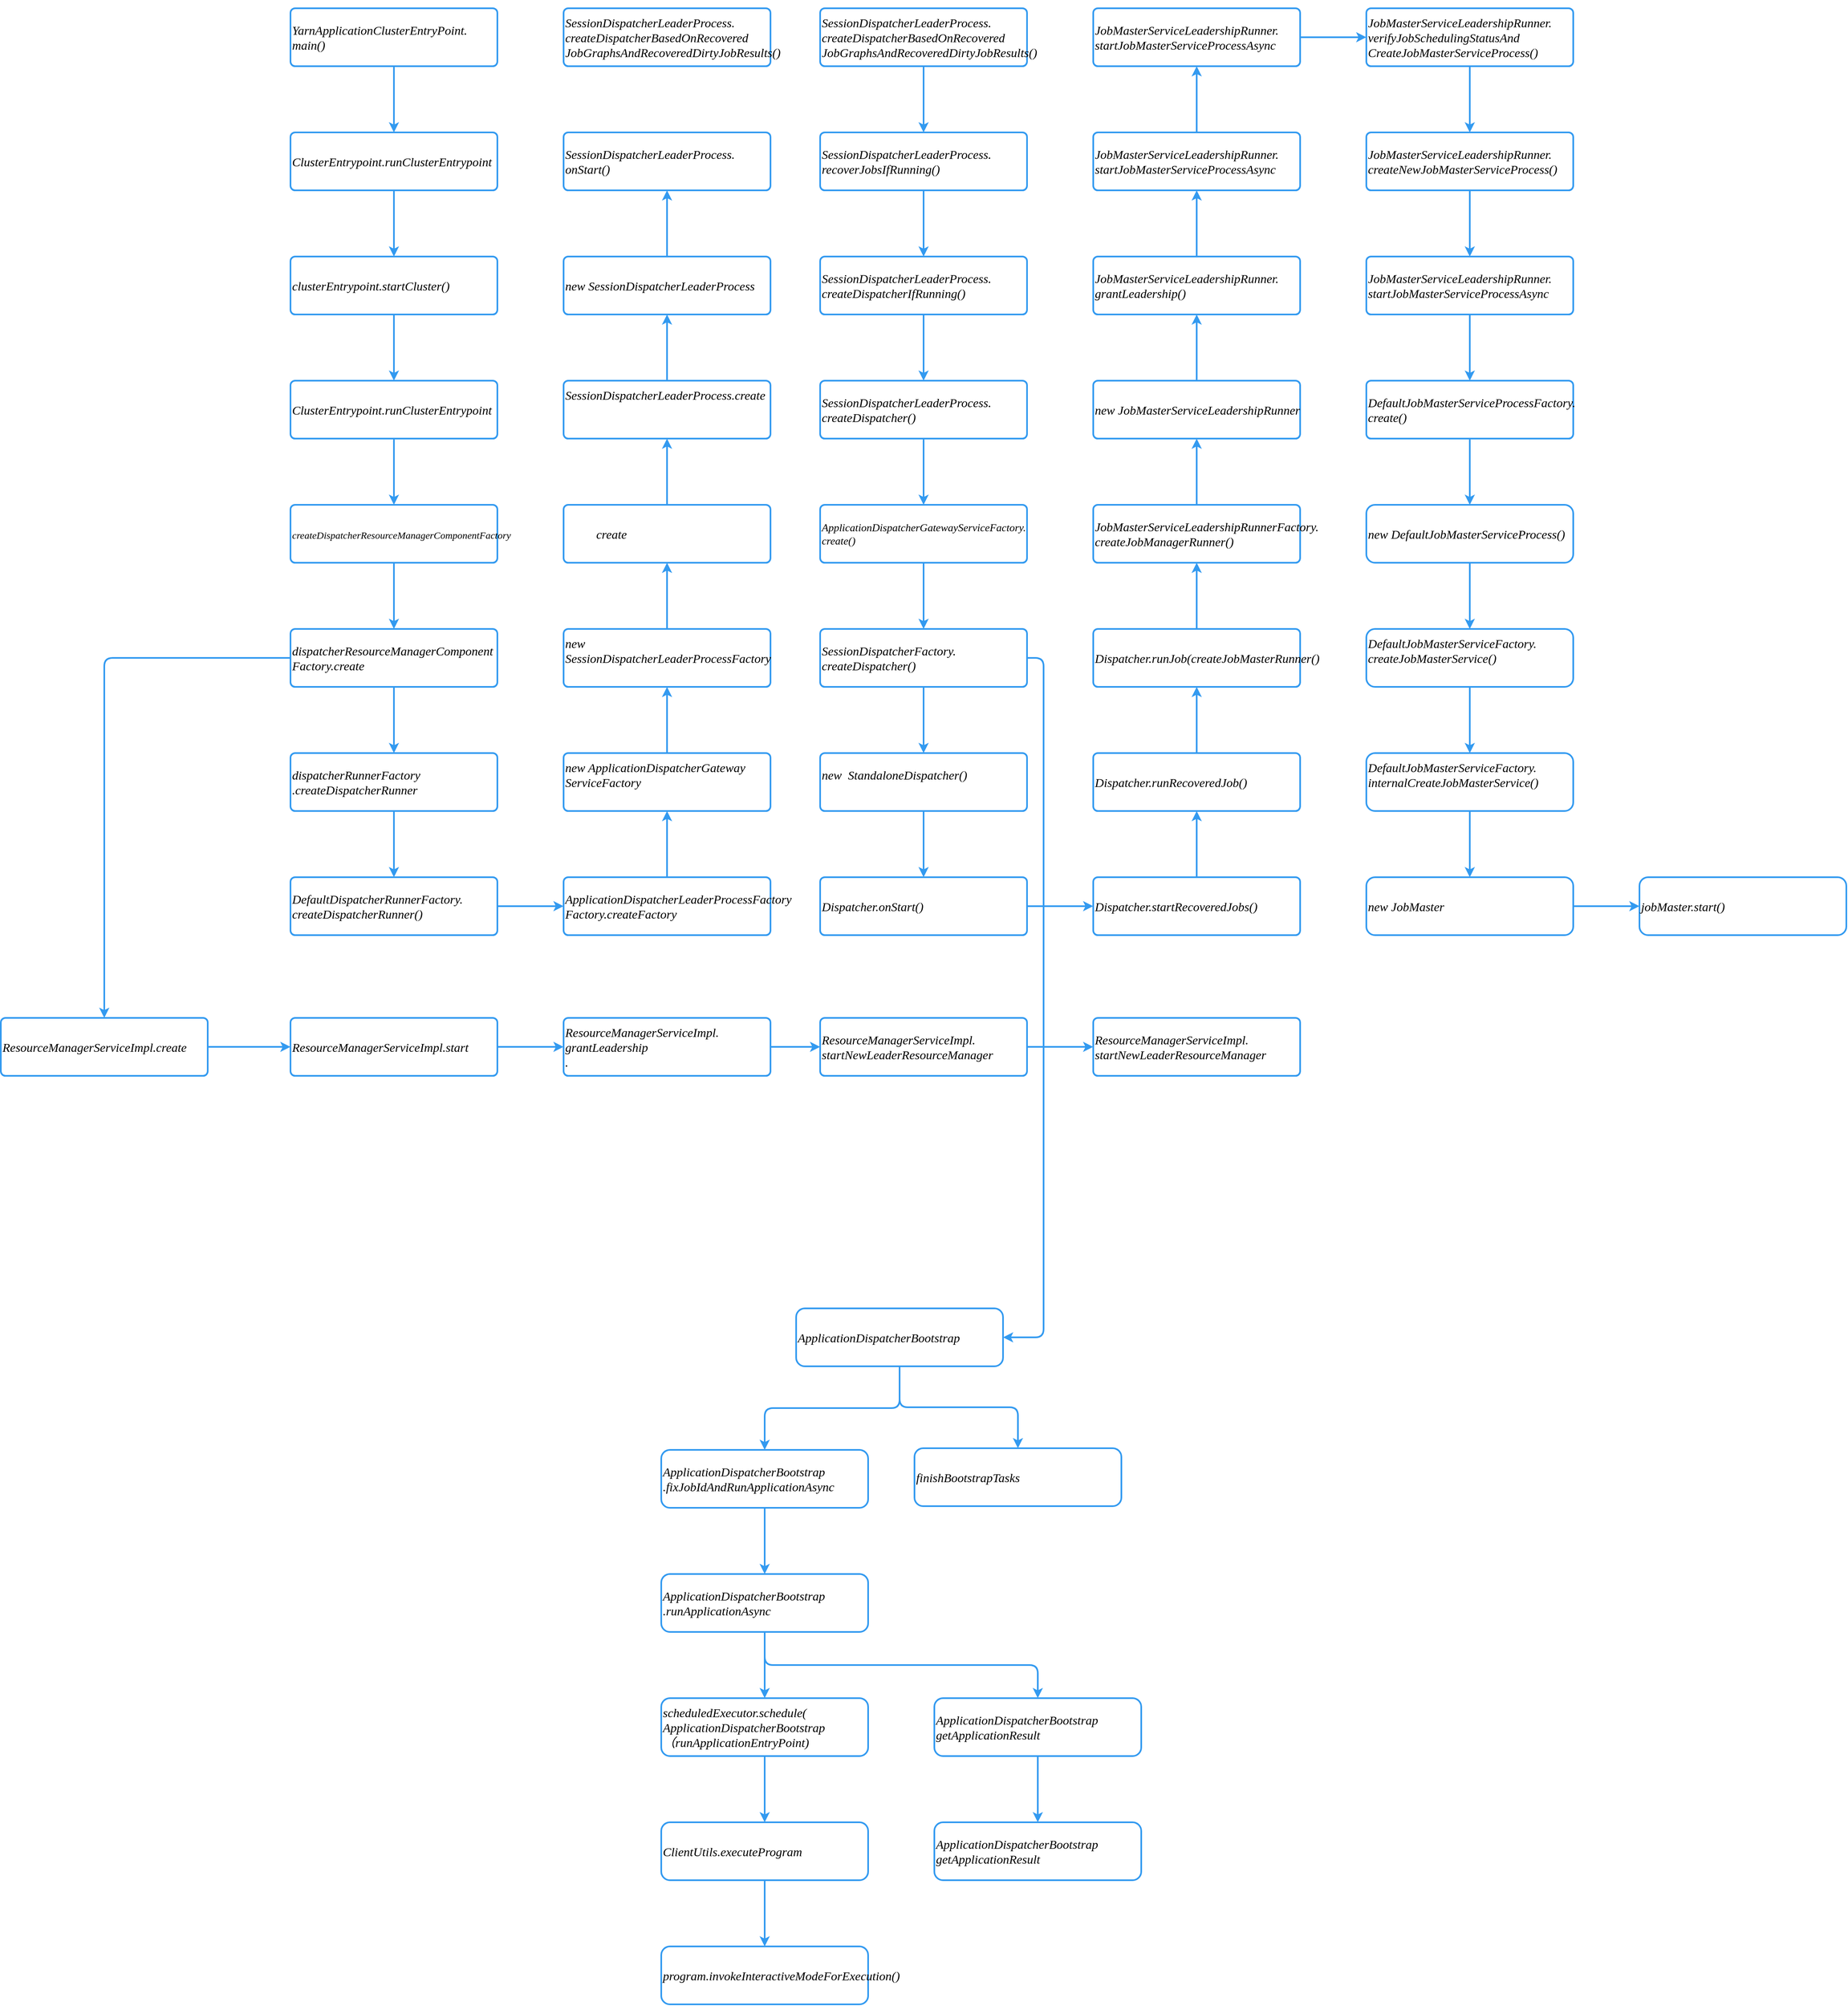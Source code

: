 <mxfile version="20.3.6" type="github">
  <diagram id="C5RBs43oDa-KdzZeNtuy" name="Page-1">
    <mxGraphModel dx="3076" dy="706" grid="0" gridSize="10" guides="1" tooltips="1" connect="1" arrows="1" fold="1" page="1" pageScale="1" pageWidth="827" pageHeight="1169" math="0" shadow="0">
      <root>
        <mxCell id="WIyWlLk6GJQsqaUBKTNV-0" />
        <mxCell id="WIyWlLk6GJQsqaUBKTNV-1" parent="WIyWlLk6GJQsqaUBKTNV-0" />
        <mxCell id="B7HNf2a2jgd1WP8cKd5H-3" value="" style="edgeStyle=orthogonalEdgeStyle;rounded=0;orthogonalLoop=1;jettySize=auto;html=1;fontColor=#000000;strokeColor=#339AF0;strokeWidth=2;fontFamily=Comic Sans MS;fontSize=15;fontStyle=2" parent="WIyWlLk6GJQsqaUBKTNV-1" source="B7HNf2a2jgd1WP8cKd5H-0" target="B7HNf2a2jgd1WP8cKd5H-2" edge="1">
          <mxGeometry relative="1" as="geometry" />
        </mxCell>
        <mxCell id="B7HNf2a2jgd1WP8cKd5H-0" value="&lt;font style=&quot;font-size: 15px;&quot;&gt;SessionDispatcherLeaderProcess.&lt;br style=&quot;font-size: 15px;&quot;&gt;createDispatcherBasedOnRecovered&lt;br style=&quot;font-size: 15px;&quot;&gt;JobGraphsAndRecoveredDirtyJobResults()&lt;/font&gt;" style="rounded=1;whiteSpace=wrap;html=1;align=left;fillColor=#FFFFFF;strokeColor=#339AF0;strokeWidth=2;fontFamily=Comic Sans MS;fontSize=15;fontColor=#000000;arcSize=8;fontStyle=2" parent="WIyWlLk6GJQsqaUBKTNV-1" vertex="1">
          <mxGeometry x="120" y="60" width="250" height="70" as="geometry" />
        </mxCell>
        <mxCell id="B7HNf2a2jgd1WP8cKd5H-6" value="" style="edgeStyle=orthogonalEdgeStyle;rounded=0;orthogonalLoop=1;jettySize=auto;html=1;fontColor=#000000;strokeColor=#339AF0;strokeWidth=2;fontFamily=Comic Sans MS;fontSize=15;fontStyle=2" parent="WIyWlLk6GJQsqaUBKTNV-1" source="B7HNf2a2jgd1WP8cKd5H-2" target="B7HNf2a2jgd1WP8cKd5H-5" edge="1">
          <mxGeometry relative="1" as="geometry" />
        </mxCell>
        <mxCell id="B7HNf2a2jgd1WP8cKd5H-2" value="&lt;font style=&quot;font-size: 15px;&quot;&gt;SessionDispatcherLeaderProcess.&lt;br style=&quot;font-size: 15px;&quot;&gt;recoverJobsIfRunning()&lt;br style=&quot;font-size: 15px;&quot;&gt;&lt;/font&gt;" style="rounded=1;whiteSpace=wrap;html=1;align=left;fillColor=#FFFFFF;strokeColor=#339AF0;strokeWidth=2;fontFamily=Comic Sans MS;fontSize=15;fontColor=#000000;arcSize=8;fontStyle=2" parent="WIyWlLk6GJQsqaUBKTNV-1" vertex="1">
          <mxGeometry x="120" y="210" width="250" height="70" as="geometry" />
        </mxCell>
        <mxCell id="B7HNf2a2jgd1WP8cKd5H-8" value="" style="edgeStyle=orthogonalEdgeStyle;rounded=0;orthogonalLoop=1;jettySize=auto;html=1;fontColor=#000000;strokeColor=#339AF0;strokeWidth=2;fontFamily=Comic Sans MS;fontSize=15;fontStyle=2" parent="WIyWlLk6GJQsqaUBKTNV-1" source="B7HNf2a2jgd1WP8cKd5H-5" target="B7HNf2a2jgd1WP8cKd5H-7" edge="1">
          <mxGeometry relative="1" as="geometry" />
        </mxCell>
        <mxCell id="B7HNf2a2jgd1WP8cKd5H-5" value="&lt;font style=&quot;font-size: 15px;&quot;&gt;SessionDispatcherLeaderProcess.&lt;br style=&quot;font-size: 15px;&quot;&gt;createDispatcherIfRunning()&lt;br style=&quot;font-size: 15px;&quot;&gt;&lt;/font&gt;" style="rounded=1;whiteSpace=wrap;html=1;align=left;fillColor=#FFFFFF;strokeColor=#339AF0;strokeWidth=2;fontFamily=Comic Sans MS;fontSize=15;fontColor=#000000;arcSize=8;fontStyle=2" parent="WIyWlLk6GJQsqaUBKTNV-1" vertex="1">
          <mxGeometry x="120" y="360" width="250" height="70" as="geometry" />
        </mxCell>
        <mxCell id="B7HNf2a2jgd1WP8cKd5H-10" value="" style="edgeStyle=orthogonalEdgeStyle;rounded=0;orthogonalLoop=1;jettySize=auto;html=1;fontColor=#000000;strokeColor=#339AF0;strokeWidth=2;fontFamily=Comic Sans MS;fontSize=15;fontStyle=2" parent="WIyWlLk6GJQsqaUBKTNV-1" source="B7HNf2a2jgd1WP8cKd5H-7" target="B7HNf2a2jgd1WP8cKd5H-9" edge="1">
          <mxGeometry relative="1" as="geometry" />
        </mxCell>
        <mxCell id="B7HNf2a2jgd1WP8cKd5H-7" value="&lt;font style=&quot;font-size: 15px;&quot;&gt;SessionDispatcherLeaderProcess.&lt;br style=&quot;font-size: 15px;&quot;&gt;createDispatcher()&lt;br style=&quot;font-size: 15px;&quot;&gt;&lt;/font&gt;" style="rounded=1;whiteSpace=wrap;html=1;align=left;fillColor=#FFFFFF;strokeColor=#339AF0;strokeWidth=2;fontFamily=Comic Sans MS;fontSize=15;fontColor=#000000;arcSize=8;fontStyle=2" parent="WIyWlLk6GJQsqaUBKTNV-1" vertex="1">
          <mxGeometry x="120" y="510" width="250" height="70" as="geometry" />
        </mxCell>
        <mxCell id="B7HNf2a2jgd1WP8cKd5H-12" value="" style="edgeStyle=orthogonalEdgeStyle;rounded=0;orthogonalLoop=1;jettySize=auto;html=1;fontColor=#000000;strokeColor=#339AF0;strokeWidth=2;fontFamily=Comic Sans MS;fontSize=15;fontStyle=2" parent="WIyWlLk6GJQsqaUBKTNV-1" source="B7HNf2a2jgd1WP8cKd5H-9" target="B7HNf2a2jgd1WP8cKd5H-11" edge="1">
          <mxGeometry relative="1" as="geometry" />
        </mxCell>
        <mxCell id="B7HNf2a2jgd1WP8cKd5H-9" value="&lt;font style=&quot;font-size: 13px;&quot;&gt;ApplicationDispatcherGatewayServiceFactory.&lt;br style=&quot;font-size: 13px;&quot;&gt;create()&lt;br style=&quot;font-size: 13px;&quot;&gt;&lt;/font&gt;" style="rounded=1;whiteSpace=wrap;html=1;align=left;fillColor=#FFFFFF;strokeColor=#339AF0;strokeWidth=2;fontFamily=Comic Sans MS;fontSize=13;fontColor=#000000;arcSize=8;fontStyle=2" parent="WIyWlLk6GJQsqaUBKTNV-1" vertex="1">
          <mxGeometry x="120" y="660" width="250" height="70" as="geometry" />
        </mxCell>
        <mxCell id="B7HNf2a2jgd1WP8cKd5H-14" value="" style="edgeStyle=orthogonalEdgeStyle;rounded=0;orthogonalLoop=1;jettySize=auto;html=1;fontColor=#000000;strokeColor=#339AF0;strokeWidth=2;fontFamily=Comic Sans MS;fontSize=15;fontStyle=2" parent="WIyWlLk6GJQsqaUBKTNV-1" source="B7HNf2a2jgd1WP8cKd5H-11" target="B7HNf2a2jgd1WP8cKd5H-13" edge="1">
          <mxGeometry relative="1" as="geometry" />
        </mxCell>
        <mxCell id="AwBQZsJ90LAnf3Yeg7cW-4" style="edgeStyle=orthogonalEdgeStyle;shape=connector;rounded=1;orthogonalLoop=1;jettySize=auto;html=1;exitX=1;exitY=0.5;exitDx=0;exitDy=0;entryX=1;entryY=0.5;entryDx=0;entryDy=0;labelBackgroundColor=default;strokeColor=#339AF0;strokeWidth=2;fontFamily=Comic Sans MS;fontSize=15;fontColor=#000000;endArrow=classic;fontStyle=2" parent="WIyWlLk6GJQsqaUBKTNV-1" source="B7HNf2a2jgd1WP8cKd5H-11" target="AwBQZsJ90LAnf3Yeg7cW-0" edge="1">
          <mxGeometry relative="1" as="geometry" />
        </mxCell>
        <mxCell id="B7HNf2a2jgd1WP8cKd5H-11" value="&lt;font style=&quot;font-size: 15px;&quot;&gt;SessionDispatcherFactory.&lt;br style=&quot;font-size: 15px;&quot;&gt;createDispatcher()&lt;br style=&quot;font-size: 15px;&quot;&gt;&lt;/font&gt;" style="rounded=1;whiteSpace=wrap;html=1;align=left;fillColor=#FFFFFF;strokeColor=#339AF0;strokeWidth=2;fontFamily=Comic Sans MS;fontSize=15;fontColor=#000000;arcSize=8;fontStyle=2" parent="WIyWlLk6GJQsqaUBKTNV-1" vertex="1">
          <mxGeometry x="120" y="810" width="250" height="70" as="geometry" />
        </mxCell>
        <mxCell id="B7HNf2a2jgd1WP8cKd5H-16" value="" style="edgeStyle=orthogonalEdgeStyle;rounded=0;orthogonalLoop=1;jettySize=auto;html=1;fontColor=#000000;strokeColor=#339AF0;strokeWidth=2;fontFamily=Comic Sans MS;fontSize=15;fontStyle=2" parent="WIyWlLk6GJQsqaUBKTNV-1" source="B7HNf2a2jgd1WP8cKd5H-13" target="B7HNf2a2jgd1WP8cKd5H-15" edge="1">
          <mxGeometry relative="1" as="geometry" />
        </mxCell>
        <mxCell id="B7HNf2a2jgd1WP8cKd5H-13" value="&lt;font style=&quot;font-size: 15px;&quot;&gt;new&amp;nbsp; StandaloneDispatcher()&lt;br style=&quot;font-size: 15px;&quot;&gt;&amp;nbsp;&lt;br style=&quot;font-size: 15px;&quot;&gt;&lt;/font&gt;" style="rounded=1;whiteSpace=wrap;html=1;align=left;fillColor=#FFFFFF;strokeColor=#339AF0;strokeWidth=2;fontFamily=Comic Sans MS;fontSize=15;fontColor=#000000;arcSize=8;fontStyle=2" parent="WIyWlLk6GJQsqaUBKTNV-1" vertex="1">
          <mxGeometry x="120" y="960" width="250" height="70" as="geometry" />
        </mxCell>
        <mxCell id="B7HNf2a2jgd1WP8cKd5H-18" value="" style="edgeStyle=orthogonalEdgeStyle;rounded=0;orthogonalLoop=1;jettySize=auto;html=1;fontColor=#000000;strokeColor=#339AF0;strokeWidth=2;fontFamily=Comic Sans MS;fontSize=15;fontStyle=2" parent="WIyWlLk6GJQsqaUBKTNV-1" source="B7HNf2a2jgd1WP8cKd5H-15" target="B7HNf2a2jgd1WP8cKd5H-17" edge="1">
          <mxGeometry relative="1" as="geometry" />
        </mxCell>
        <mxCell id="B7HNf2a2jgd1WP8cKd5H-15" value="&lt;font style=&quot;font-size: 15px;&quot;&gt;Dispatcher.onStart()&lt;br style=&quot;font-size: 15px;&quot;&gt;&lt;/font&gt;" style="rounded=1;whiteSpace=wrap;html=1;align=left;fillColor=#FFFFFF;strokeColor=#339AF0;strokeWidth=2;fontFamily=Comic Sans MS;fontSize=15;fontColor=#000000;arcSize=8;fontStyle=2" parent="WIyWlLk6GJQsqaUBKTNV-1" vertex="1">
          <mxGeometry x="120" y="1110" width="250" height="70" as="geometry" />
        </mxCell>
        <mxCell id="B7HNf2a2jgd1WP8cKd5H-20" value="" style="edgeStyle=orthogonalEdgeStyle;rounded=0;orthogonalLoop=1;jettySize=auto;html=1;fontColor=#000000;strokeColor=#339AF0;strokeWidth=2;fontFamily=Comic Sans MS;fontSize=15;fontStyle=2" parent="WIyWlLk6GJQsqaUBKTNV-1" source="B7HNf2a2jgd1WP8cKd5H-17" target="B7HNf2a2jgd1WP8cKd5H-19" edge="1">
          <mxGeometry relative="1" as="geometry" />
        </mxCell>
        <mxCell id="B7HNf2a2jgd1WP8cKd5H-17" value="&lt;font style=&quot;font-size: 15px;&quot;&gt;Dispatcher.startRecoveredJobs()&lt;br style=&quot;font-size: 15px;&quot;&gt;&lt;/font&gt;" style="rounded=1;whiteSpace=wrap;html=1;align=left;fillColor=#FFFFFF;strokeColor=#339AF0;strokeWidth=2;fontFamily=Comic Sans MS;fontSize=15;fontColor=#000000;arcSize=8;fontStyle=2" parent="WIyWlLk6GJQsqaUBKTNV-1" vertex="1">
          <mxGeometry x="450" y="1110" width="250" height="70" as="geometry" />
        </mxCell>
        <mxCell id="B7HNf2a2jgd1WP8cKd5H-22" value="" style="edgeStyle=orthogonalEdgeStyle;rounded=0;orthogonalLoop=1;jettySize=auto;html=1;fontColor=#000000;strokeColor=#339AF0;strokeWidth=2;fontFamily=Comic Sans MS;fontSize=15;fontStyle=2" parent="WIyWlLk6GJQsqaUBKTNV-1" source="B7HNf2a2jgd1WP8cKd5H-19" target="B7HNf2a2jgd1WP8cKd5H-21" edge="1">
          <mxGeometry relative="1" as="geometry" />
        </mxCell>
        <mxCell id="B7HNf2a2jgd1WP8cKd5H-19" value="&lt;font style=&quot;font-size: 15px;&quot;&gt;Dispatcher.runRecoveredJob()&lt;br style=&quot;font-size: 15px;&quot;&gt;&lt;/font&gt;" style="rounded=1;whiteSpace=wrap;html=1;align=left;fillColor=#FFFFFF;strokeColor=#339AF0;strokeWidth=2;fontFamily=Comic Sans MS;fontSize=15;fontColor=#000000;arcSize=8;fontStyle=2" parent="WIyWlLk6GJQsqaUBKTNV-1" vertex="1">
          <mxGeometry x="450" y="960" width="250" height="70" as="geometry" />
        </mxCell>
        <mxCell id="B7HNf2a2jgd1WP8cKd5H-24" value="" style="edgeStyle=orthogonalEdgeStyle;rounded=0;orthogonalLoop=1;jettySize=auto;html=1;fontColor=#000000;strokeColor=#339AF0;strokeWidth=2;fontFamily=Comic Sans MS;fontSize=15;fontStyle=2" parent="WIyWlLk6GJQsqaUBKTNV-1" source="B7HNf2a2jgd1WP8cKd5H-21" target="B7HNf2a2jgd1WP8cKd5H-23" edge="1">
          <mxGeometry relative="1" as="geometry" />
        </mxCell>
        <mxCell id="B7HNf2a2jgd1WP8cKd5H-21" value="&lt;font style=&quot;font-size: 15px;&quot;&gt;Dispatcher.runJob(createJobMasterRunner()&lt;br style=&quot;font-size: 15px;&quot;&gt;&lt;/font&gt;" style="rounded=1;whiteSpace=wrap;html=1;align=left;fillColor=#FFFFFF;strokeColor=#339AF0;strokeWidth=2;fontFamily=Comic Sans MS;fontSize=15;fontColor=#000000;arcSize=8;fontStyle=2" parent="WIyWlLk6GJQsqaUBKTNV-1" vertex="1">
          <mxGeometry x="450" y="810" width="250" height="70" as="geometry" />
        </mxCell>
        <mxCell id="B7HNf2a2jgd1WP8cKd5H-26" value="" style="edgeStyle=orthogonalEdgeStyle;rounded=0;orthogonalLoop=1;jettySize=auto;html=1;fontColor=#000000;strokeColor=#339AF0;strokeWidth=2;fontFamily=Comic Sans MS;fontSize=15;fontStyle=2" parent="WIyWlLk6GJQsqaUBKTNV-1" source="B7HNf2a2jgd1WP8cKd5H-23" target="B7HNf2a2jgd1WP8cKd5H-25" edge="1">
          <mxGeometry relative="1" as="geometry" />
        </mxCell>
        <mxCell id="B7HNf2a2jgd1WP8cKd5H-23" value="&lt;font style=&quot;font-size: 15px;&quot;&gt;JobMasterServiceLeadershipRunnerFactory.&lt;br style=&quot;font-size: 15px;&quot;&gt;createJobManagerRunner()&lt;br style=&quot;font-size: 15px;&quot;&gt;&lt;/font&gt;" style="rounded=1;whiteSpace=wrap;html=1;align=left;fillColor=#FFFFFF;strokeColor=#339AF0;strokeWidth=2;fontFamily=Comic Sans MS;fontSize=15;fontColor=#000000;arcSize=8;fontStyle=2" parent="WIyWlLk6GJQsqaUBKTNV-1" vertex="1">
          <mxGeometry x="450" y="660" width="250" height="70" as="geometry" />
        </mxCell>
        <mxCell id="B7HNf2a2jgd1WP8cKd5H-28" value="" style="edgeStyle=orthogonalEdgeStyle;rounded=0;orthogonalLoop=1;jettySize=auto;html=1;fontColor=#000000;strokeColor=#339AF0;strokeWidth=2;fontFamily=Comic Sans MS;fontSize=15;fontStyle=2" parent="WIyWlLk6GJQsqaUBKTNV-1" source="B7HNf2a2jgd1WP8cKd5H-25" target="B7HNf2a2jgd1WP8cKd5H-27" edge="1">
          <mxGeometry relative="1" as="geometry" />
        </mxCell>
        <mxCell id="B7HNf2a2jgd1WP8cKd5H-25" value="&lt;font style=&quot;font-size: 15px;&quot;&gt;new JobMasterServiceLeadershipRunner&lt;br style=&quot;font-size: 15px;&quot;&gt;&lt;/font&gt;" style="rounded=1;whiteSpace=wrap;html=1;align=left;fillColor=#FFFFFF;strokeColor=#339AF0;strokeWidth=2;fontFamily=Comic Sans MS;fontSize=15;fontColor=#000000;arcSize=8;fontStyle=2" parent="WIyWlLk6GJQsqaUBKTNV-1" vertex="1">
          <mxGeometry x="450" y="510" width="250" height="70" as="geometry" />
        </mxCell>
        <mxCell id="B7HNf2a2jgd1WP8cKd5H-30" value="" style="edgeStyle=orthogonalEdgeStyle;rounded=0;orthogonalLoop=1;jettySize=auto;html=1;fontColor=#000000;strokeColor=#339AF0;strokeWidth=2;fontFamily=Comic Sans MS;fontSize=15;fontStyle=2" parent="WIyWlLk6GJQsqaUBKTNV-1" source="B7HNf2a2jgd1WP8cKd5H-27" target="B7HNf2a2jgd1WP8cKd5H-29" edge="1">
          <mxGeometry relative="1" as="geometry" />
        </mxCell>
        <mxCell id="B7HNf2a2jgd1WP8cKd5H-27" value="&lt;font style=&quot;font-size: 15px;&quot;&gt;JobMasterServiceLeadershipRunner.&lt;br style=&quot;font-size: 15px;&quot;&gt;grantLeadership()&lt;br style=&quot;font-size: 15px;&quot;&gt;&lt;/font&gt;" style="rounded=1;whiteSpace=wrap;html=1;align=left;fillColor=#FFFFFF;strokeColor=#339AF0;strokeWidth=2;fontFamily=Comic Sans MS;fontSize=15;fontColor=#000000;arcSize=8;fontStyle=2" parent="WIyWlLk6GJQsqaUBKTNV-1" vertex="1">
          <mxGeometry x="450" y="360" width="250" height="70" as="geometry" />
        </mxCell>
        <mxCell id="B7HNf2a2jgd1WP8cKd5H-32" value="" style="edgeStyle=orthogonalEdgeStyle;rounded=0;orthogonalLoop=1;jettySize=auto;html=1;fontColor=#000000;strokeColor=#339AF0;strokeWidth=2;fontFamily=Comic Sans MS;fontSize=15;fontStyle=2" parent="WIyWlLk6GJQsqaUBKTNV-1" source="B7HNf2a2jgd1WP8cKd5H-29" target="B7HNf2a2jgd1WP8cKd5H-31" edge="1">
          <mxGeometry relative="1" as="geometry" />
        </mxCell>
        <mxCell id="B7HNf2a2jgd1WP8cKd5H-29" value="&lt;font style=&quot;font-size: 15px;&quot;&gt;&lt;br style=&quot;font-size: 15px;&quot;&gt;JobMasterServiceLeadershipRunner.&lt;br style=&quot;font-size: 15px;&quot;&gt;startJobMasterServiceProcessAsync&lt;br style=&quot;font-size: 15px;&quot;&gt;&lt;br style=&quot;font-size: 15px;&quot;&gt;&lt;/font&gt;" style="rounded=1;whiteSpace=wrap;html=1;align=left;fillColor=#FFFFFF;strokeColor=#339AF0;strokeWidth=2;fontFamily=Comic Sans MS;fontSize=15;fontColor=#000000;arcSize=8;fontStyle=2" parent="WIyWlLk6GJQsqaUBKTNV-1" vertex="1">
          <mxGeometry x="450" y="210" width="250" height="70" as="geometry" />
        </mxCell>
        <mxCell id="B7HNf2a2jgd1WP8cKd5H-34" value="" style="edgeStyle=orthogonalEdgeStyle;rounded=0;orthogonalLoop=1;jettySize=auto;html=1;fontColor=#000000;strokeColor=#339AF0;strokeWidth=2;fontFamily=Comic Sans MS;fontSize=15;fontStyle=2" parent="WIyWlLk6GJQsqaUBKTNV-1" source="B7HNf2a2jgd1WP8cKd5H-31" target="B7HNf2a2jgd1WP8cKd5H-33" edge="1">
          <mxGeometry relative="1" as="geometry" />
        </mxCell>
        <mxCell id="B7HNf2a2jgd1WP8cKd5H-31" value="&lt;font style=&quot;font-size: 15px;&quot;&gt;&lt;br style=&quot;font-size: 15px;&quot;&gt;JobMasterServiceLeadershipRunner.&lt;br style=&quot;font-size: 15px;&quot;&gt;startJobMasterServiceProcessAsync&lt;br style=&quot;font-size: 15px;&quot;&gt;&lt;br style=&quot;font-size: 15px;&quot;&gt;&lt;/font&gt;" style="rounded=1;whiteSpace=wrap;html=1;align=left;fillColor=#FFFFFF;strokeColor=#339AF0;strokeWidth=2;fontFamily=Comic Sans MS;fontSize=15;fontColor=#000000;arcSize=8;fontStyle=2" parent="WIyWlLk6GJQsqaUBKTNV-1" vertex="1">
          <mxGeometry x="450" y="60" width="250" height="70" as="geometry" />
        </mxCell>
        <mxCell id="B7HNf2a2jgd1WP8cKd5H-36" value="" style="edgeStyle=orthogonalEdgeStyle;rounded=0;orthogonalLoop=1;jettySize=auto;html=1;fontColor=#000000;strokeColor=#339AF0;strokeWidth=2;fontFamily=Comic Sans MS;fontSize=15;fontStyle=2" parent="WIyWlLk6GJQsqaUBKTNV-1" source="B7HNf2a2jgd1WP8cKd5H-33" target="B7HNf2a2jgd1WP8cKd5H-35" edge="1">
          <mxGeometry relative="1" as="geometry" />
        </mxCell>
        <mxCell id="B7HNf2a2jgd1WP8cKd5H-33" value="&lt;font style=&quot;font-size: 15px;&quot;&gt;&lt;br style=&quot;font-size: 15px;&quot;&gt;JobMasterServiceLeadershipRunner.&lt;br style=&quot;font-size: 15px;&quot;&gt;verifyJobSchedulingStatusAnd&lt;br style=&quot;font-size: 15px;&quot;&gt;CreateJobMasterServiceProcess()&lt;br style=&quot;font-size: 15px;&quot;&gt;&lt;br style=&quot;font-size: 15px;&quot;&gt;&lt;/font&gt;" style="rounded=1;whiteSpace=wrap;html=1;align=left;fillColor=#FFFFFF;strokeColor=#339AF0;strokeWidth=2;fontFamily=Comic Sans MS;fontSize=15;fontColor=#000000;arcSize=8;fontStyle=2" parent="WIyWlLk6GJQsqaUBKTNV-1" vertex="1">
          <mxGeometry x="780" y="60" width="250" height="70" as="geometry" />
        </mxCell>
        <mxCell id="B7HNf2a2jgd1WP8cKd5H-38" value="" style="edgeStyle=orthogonalEdgeStyle;rounded=0;orthogonalLoop=1;jettySize=auto;html=1;fontColor=#000000;strokeColor=#339AF0;strokeWidth=2;fontFamily=Comic Sans MS;fontSize=15;fontStyle=2" parent="WIyWlLk6GJQsqaUBKTNV-1" source="B7HNf2a2jgd1WP8cKd5H-35" target="B7HNf2a2jgd1WP8cKd5H-37" edge="1">
          <mxGeometry relative="1" as="geometry" />
        </mxCell>
        <mxCell id="B7HNf2a2jgd1WP8cKd5H-35" value="&lt;font style=&quot;font-size: 15px;&quot;&gt;JobMasterServiceLeadershipRunner.&lt;br style=&quot;font-size: 15px;&quot;&gt;createNewJobMasterServiceProcess()&lt;br style=&quot;font-size: 15px;&quot;&gt;&lt;/font&gt;" style="rounded=1;whiteSpace=wrap;html=1;align=left;fillColor=#FFFFFF;strokeColor=#339AF0;strokeWidth=2;fontFamily=Comic Sans MS;fontSize=15;fontColor=#000000;arcSize=8;fontStyle=2" parent="WIyWlLk6GJQsqaUBKTNV-1" vertex="1">
          <mxGeometry x="780" y="210" width="250" height="70" as="geometry" />
        </mxCell>
        <mxCell id="B7HNf2a2jgd1WP8cKd5H-40" value="" style="edgeStyle=orthogonalEdgeStyle;rounded=0;orthogonalLoop=1;jettySize=auto;html=1;fontColor=#000000;strokeColor=#339AF0;strokeWidth=2;fontFamily=Comic Sans MS;fontSize=15;fontStyle=2" parent="WIyWlLk6GJQsqaUBKTNV-1" source="B7HNf2a2jgd1WP8cKd5H-37" target="B7HNf2a2jgd1WP8cKd5H-39" edge="1">
          <mxGeometry relative="1" as="geometry" />
        </mxCell>
        <mxCell id="B7HNf2a2jgd1WP8cKd5H-37" value="&lt;font style=&quot;font-size: 15px;&quot;&gt;&lt;br style=&quot;font-size: 15px;&quot;&gt;JobMasterServiceLeadershipRunner.&lt;br style=&quot;font-size: 15px;&quot;&gt;startJobMasterServiceProcessAsync&lt;br style=&quot;font-size: 15px;&quot;&gt;&lt;br style=&quot;font-size: 15px;&quot;&gt;&lt;/font&gt;" style="rounded=1;whiteSpace=wrap;html=1;align=left;fillColor=#FFFFFF;strokeColor=#339AF0;strokeWidth=2;fontFamily=Comic Sans MS;fontSize=15;fontColor=#000000;arcSize=8;fontStyle=2" parent="WIyWlLk6GJQsqaUBKTNV-1" vertex="1">
          <mxGeometry x="780" y="360" width="250" height="70" as="geometry" />
        </mxCell>
        <mxCell id="B7HNf2a2jgd1WP8cKd5H-42" value="" style="edgeStyle=orthogonalEdgeStyle;rounded=0;orthogonalLoop=1;jettySize=auto;html=1;fontColor=#000000;strokeColor=#339AF0;strokeWidth=2;fontFamily=Comic Sans MS;fontSize=15;fontStyle=2" parent="WIyWlLk6GJQsqaUBKTNV-1" source="B7HNf2a2jgd1WP8cKd5H-39" target="B7HNf2a2jgd1WP8cKd5H-41" edge="1">
          <mxGeometry relative="1" as="geometry" />
        </mxCell>
        <mxCell id="B7HNf2a2jgd1WP8cKd5H-39" value="&lt;font style=&quot;font-size: 15px;&quot;&gt;&lt;br style=&quot;font-size: 15px;&quot;&gt;DefaultJobMasterServiceProcessFactory.&lt;br style=&quot;font-size: 15px;&quot;&gt;create()&lt;br style=&quot;font-size: 15px;&quot;&gt;&lt;br style=&quot;font-size: 15px;&quot;&gt;&lt;/font&gt;" style="rounded=1;whiteSpace=wrap;html=1;align=left;fillColor=#FFFFFF;strokeColor=#339AF0;strokeWidth=2;fontFamily=Comic Sans MS;fontSize=15;fontColor=#000000;arcSize=8;fontStyle=2" parent="WIyWlLk6GJQsqaUBKTNV-1" vertex="1">
          <mxGeometry x="780" y="510" width="250" height="70" as="geometry" />
        </mxCell>
        <mxCell id="B7HNf2a2jgd1WP8cKd5H-44" value="" style="edgeStyle=orthogonalEdgeStyle;rounded=0;orthogonalLoop=1;jettySize=auto;html=1;fontColor=#000000;strokeColor=#339AF0;strokeWidth=2;fontFamily=Comic Sans MS;fontSize=15;fontStyle=2" parent="WIyWlLk6GJQsqaUBKTNV-1" source="B7HNf2a2jgd1WP8cKd5H-41" target="B7HNf2a2jgd1WP8cKd5H-43" edge="1">
          <mxGeometry relative="1" as="geometry" />
        </mxCell>
        <mxCell id="B7HNf2a2jgd1WP8cKd5H-41" value="&lt;font style=&quot;font-size: 15px;&quot;&gt;new DefaultJobMasterServiceProcess()&lt;br style=&quot;font-size: 15px;&quot;&gt;&lt;/font&gt;" style="rounded=1;whiteSpace=wrap;html=1;align=left;fillColor=#FFFFFF;strokeColor=#339AF0;strokeWidth=2;fontColor=#000000;fontFamily=Comic Sans MS;fontSize=15;fontStyle=2" parent="WIyWlLk6GJQsqaUBKTNV-1" vertex="1">
          <mxGeometry x="780" y="660" width="250" height="70" as="geometry" />
        </mxCell>
        <mxCell id="B7HNf2a2jgd1WP8cKd5H-46" value="" style="edgeStyle=orthogonalEdgeStyle;rounded=0;orthogonalLoop=1;jettySize=auto;html=1;fontColor=#000000;strokeColor=#339AF0;strokeWidth=2;fontFamily=Comic Sans MS;fontSize=15;fontStyle=2" parent="WIyWlLk6GJQsqaUBKTNV-1" source="B7HNf2a2jgd1WP8cKd5H-43" target="B7HNf2a2jgd1WP8cKd5H-45" edge="1">
          <mxGeometry relative="1" as="geometry" />
        </mxCell>
        <mxCell id="B7HNf2a2jgd1WP8cKd5H-43" value="&lt;font style=&quot;font-size: 15px;&quot;&gt;DefaultJobMasterServiceFactory.&lt;br style=&quot;font-size: 15px;&quot;&gt;createJobMasterService()&lt;br style=&quot;font-size: 15px;&quot;&gt;&lt;br style=&quot;font-size: 15px;&quot;&gt;&lt;/font&gt;" style="rounded=1;whiteSpace=wrap;html=1;align=left;fillColor=#FFFFFF;strokeColor=#339AF0;strokeWidth=2;fontColor=#000000;fontFamily=Comic Sans MS;fontSize=15;fontStyle=2" parent="WIyWlLk6GJQsqaUBKTNV-1" vertex="1">
          <mxGeometry x="780" y="810" width="250" height="70" as="geometry" />
        </mxCell>
        <mxCell id="B7HNf2a2jgd1WP8cKd5H-48" value="" style="edgeStyle=orthogonalEdgeStyle;rounded=0;orthogonalLoop=1;jettySize=auto;html=1;fontColor=#000000;strokeColor=#339AF0;strokeWidth=2;fontFamily=Comic Sans MS;fontSize=15;fontStyle=2" parent="WIyWlLk6GJQsqaUBKTNV-1" source="B7HNf2a2jgd1WP8cKd5H-45" target="B7HNf2a2jgd1WP8cKd5H-47" edge="1">
          <mxGeometry relative="1" as="geometry" />
        </mxCell>
        <mxCell id="B7HNf2a2jgd1WP8cKd5H-45" value="&lt;font style=&quot;font-size: 15px;&quot;&gt;DefaultJobMasterServiceFactory.&lt;br style=&quot;font-size: 15px;&quot;&gt;internalCreateJobMasterService()&lt;br style=&quot;font-size: 15px;&quot;&gt;&lt;br style=&quot;font-size: 15px;&quot;&gt;&lt;/font&gt;" style="rounded=1;whiteSpace=wrap;html=1;align=left;fillColor=#FFFFFF;strokeColor=#339AF0;strokeWidth=2;fontColor=#000000;fontFamily=Comic Sans MS;fontSize=15;fontStyle=2" parent="WIyWlLk6GJQsqaUBKTNV-1" vertex="1">
          <mxGeometry x="780" y="960" width="250" height="70" as="geometry" />
        </mxCell>
        <mxCell id="B7HNf2a2jgd1WP8cKd5H-50" value="" style="edgeStyle=orthogonalEdgeStyle;rounded=0;orthogonalLoop=1;jettySize=auto;html=1;fontColor=#000000;strokeColor=#339AF0;strokeWidth=2;fontFamily=Comic Sans MS;fontSize=15;fontStyle=2" parent="WIyWlLk6GJQsqaUBKTNV-1" source="B7HNf2a2jgd1WP8cKd5H-47" target="B7HNf2a2jgd1WP8cKd5H-49" edge="1">
          <mxGeometry relative="1" as="geometry" />
        </mxCell>
        <mxCell id="B7HNf2a2jgd1WP8cKd5H-47" value="&lt;font style=&quot;font-size: 15px;&quot;&gt;new JobMaster&lt;br style=&quot;font-size: 15px;&quot;&gt;&lt;/font&gt;" style="rounded=1;whiteSpace=wrap;html=1;align=left;fillColor=#FFFFFF;strokeColor=#339AF0;strokeWidth=2;fontColor=#000000;fontFamily=Comic Sans MS;fontSize=15;fontStyle=2" parent="WIyWlLk6GJQsqaUBKTNV-1" vertex="1">
          <mxGeometry x="780" y="1110" width="250" height="70" as="geometry" />
        </mxCell>
        <mxCell id="B7HNf2a2jgd1WP8cKd5H-49" value="&lt;font style=&quot;font-size: 15px;&quot;&gt;jobMaster.start()&lt;br style=&quot;font-size: 15px;&quot;&gt;&lt;/font&gt;" style="rounded=1;whiteSpace=wrap;html=1;align=left;fillColor=#FFFFFF;strokeColor=#339AF0;strokeWidth=2;fontColor=#000000;fontFamily=Comic Sans MS;fontSize=15;fontStyle=2" parent="WIyWlLk6GJQsqaUBKTNV-1" vertex="1">
          <mxGeometry x="1110" y="1110" width="250" height="70" as="geometry" />
        </mxCell>
        <mxCell id="B7HNf2a2jgd1WP8cKd5H-51" value="&lt;font style=&quot;font-size: 15px;&quot;&gt;SessionDispatcherLeaderProcess.&lt;br style=&quot;font-size: 15px;&quot;&gt;createDispatcherBasedOnRecovered&lt;br style=&quot;font-size: 15px;&quot;&gt;JobGraphsAndRecoveredDirtyJobResults()&lt;/font&gt;" style="rounded=1;whiteSpace=wrap;html=1;align=left;fillColor=#FFFFFF;strokeColor=#339AF0;strokeWidth=2;fontFamily=Comic Sans MS;fontSize=15;fontColor=#000000;arcSize=8;fontStyle=2" parent="WIyWlLk6GJQsqaUBKTNV-1" vertex="1">
          <mxGeometry x="-190" y="60" width="250" height="70" as="geometry" />
        </mxCell>
        <mxCell id="B7HNf2a2jgd1WP8cKd5H-55" value="" style="edgeStyle=orthogonalEdgeStyle;rounded=0;orthogonalLoop=1;jettySize=auto;html=1;fontColor=#000000;strokeColor=#339AF0;strokeWidth=2;fontFamily=Comic Sans MS;fontSize=15;fontStyle=2" parent="WIyWlLk6GJQsqaUBKTNV-1" source="B7HNf2a2jgd1WP8cKd5H-52" target="B7HNf2a2jgd1WP8cKd5H-54" edge="1">
          <mxGeometry relative="1" as="geometry" />
        </mxCell>
        <mxCell id="B7HNf2a2jgd1WP8cKd5H-52" value="&lt;font style=&quot;font-size: 15px;&quot;&gt;YarnApplicationClusterEntryPoint.&lt;br style=&quot;font-size: 15px;&quot;&gt;main()&lt;br style=&quot;font-size: 15px;&quot;&gt;&lt;/font&gt;" style="rounded=1;whiteSpace=wrap;html=1;align=left;fillColor=#FFFFFF;strokeColor=#339AF0;strokeWidth=2;fontFamily=Comic Sans MS;fontSize=15;fontColor=#000000;arcSize=8;fontStyle=2" parent="WIyWlLk6GJQsqaUBKTNV-1" vertex="1">
          <mxGeometry x="-520" y="60" width="250" height="70" as="geometry" />
        </mxCell>
        <mxCell id="B7HNf2a2jgd1WP8cKd5H-57" value="" style="edgeStyle=orthogonalEdgeStyle;rounded=0;orthogonalLoop=1;jettySize=auto;html=1;fontColor=#000000;strokeColor=#339AF0;strokeWidth=2;fontFamily=Comic Sans MS;fontSize=15;fontStyle=2" parent="WIyWlLk6GJQsqaUBKTNV-1" source="B7HNf2a2jgd1WP8cKd5H-54" target="B7HNf2a2jgd1WP8cKd5H-56" edge="1">
          <mxGeometry relative="1" as="geometry" />
        </mxCell>
        <mxCell id="B7HNf2a2jgd1WP8cKd5H-54" value="&lt;font style=&quot;font-size: 15px;&quot;&gt;ClusterEntrypoint.runClusterEntrypoint&lt;br style=&quot;font-size: 15px;&quot;&gt;&lt;/font&gt;" style="rounded=1;whiteSpace=wrap;html=1;align=left;fillColor=#FFFFFF;strokeColor=#339AF0;strokeWidth=2;fontFamily=Comic Sans MS;fontSize=15;fontColor=#000000;arcSize=8;fontStyle=2" parent="WIyWlLk6GJQsqaUBKTNV-1" vertex="1">
          <mxGeometry x="-520" y="210" width="250" height="70" as="geometry" />
        </mxCell>
        <mxCell id="B7HNf2a2jgd1WP8cKd5H-59" value="" style="edgeStyle=orthogonalEdgeStyle;rounded=0;orthogonalLoop=1;jettySize=auto;html=1;fontColor=#000000;strokeColor=#339AF0;strokeWidth=2;fontFamily=Comic Sans MS;fontSize=15;fontStyle=2" parent="WIyWlLk6GJQsqaUBKTNV-1" source="B7HNf2a2jgd1WP8cKd5H-56" target="B7HNf2a2jgd1WP8cKd5H-58" edge="1">
          <mxGeometry relative="1" as="geometry" />
        </mxCell>
        <mxCell id="B7HNf2a2jgd1WP8cKd5H-56" value="&lt;font style=&quot;font-size: 15px;&quot;&gt;clusterEntrypoint.startCluster()&lt;br style=&quot;font-size: 15px;&quot;&gt;&lt;/font&gt;" style="rounded=1;whiteSpace=wrap;html=1;align=left;fillColor=#FFFFFF;strokeColor=#339AF0;strokeWidth=2;fontFamily=Comic Sans MS;fontSize=15;fontColor=#000000;arcSize=8;fontStyle=2" parent="WIyWlLk6GJQsqaUBKTNV-1" vertex="1">
          <mxGeometry x="-520" y="360" width="250" height="70" as="geometry" />
        </mxCell>
        <mxCell id="yZr3j9HksX1TUkm4nSlX-1" style="edgeStyle=orthogonalEdgeStyle;shape=connector;rounded=0;orthogonalLoop=1;jettySize=auto;html=1;exitX=0.5;exitY=1;exitDx=0;exitDy=0;entryX=0.5;entryY=0;entryDx=0;entryDy=0;labelBackgroundColor=default;fontFamily=Comic Sans MS;fontSize=15;fontColor=#000000;endArrow=classic;strokeColor=#339AF0;strokeWidth=2;fontStyle=2" parent="WIyWlLk6GJQsqaUBKTNV-1" source="B7HNf2a2jgd1WP8cKd5H-58" target="B7HNf2a2jgd1WP8cKd5H-60" edge="1">
          <mxGeometry relative="1" as="geometry" />
        </mxCell>
        <mxCell id="B7HNf2a2jgd1WP8cKd5H-58" value="&lt;font style=&quot;font-size: 15px;&quot;&gt;ClusterEntrypoint.runClusterEntrypoint&lt;br style=&quot;font-size: 15px;&quot;&gt;&lt;/font&gt;" style="rounded=1;whiteSpace=wrap;html=1;align=left;fillColor=#FFFFFF;strokeColor=#339AF0;strokeWidth=2;fontFamily=Comic Sans MS;fontSize=15;fontColor=#000000;arcSize=8;fontStyle=2" parent="WIyWlLk6GJQsqaUBKTNV-1" vertex="1">
          <mxGeometry x="-520" y="510" width="250" height="70" as="geometry" />
        </mxCell>
        <mxCell id="B7HNf2a2jgd1WP8cKd5H-63" value="" style="edgeStyle=orthogonalEdgeStyle;rounded=0;orthogonalLoop=1;jettySize=auto;html=1;fontColor=#000000;strokeColor=#339AF0;strokeWidth=2;fontFamily=Comic Sans MS;fontSize=15;fontStyle=2" parent="WIyWlLk6GJQsqaUBKTNV-1" source="B7HNf2a2jgd1WP8cKd5H-60" target="B7HNf2a2jgd1WP8cKd5H-62" edge="1">
          <mxGeometry relative="1" as="geometry" />
        </mxCell>
        <mxCell id="B7HNf2a2jgd1WP8cKd5H-60" value="&lt;font style=&quot;&quot;&gt;&lt;font style=&quot;font-size: 12px;&quot;&gt;createDispatcherResourceManagerComponentFactory&lt;/font&gt;&lt;br style=&quot;font-size: 15px;&quot;&gt;&lt;/font&gt;" style="rounded=1;whiteSpace=wrap;html=1;align=left;fillColor=#FFFFFF;strokeColor=#339AF0;strokeWidth=2;fontFamily=Comic Sans MS;fontSize=15;fontColor=#000000;arcSize=8;fontStyle=2" parent="WIyWlLk6GJQsqaUBKTNV-1" vertex="1">
          <mxGeometry x="-520" y="660" width="250" height="70" as="geometry" />
        </mxCell>
        <mxCell id="B7HNf2a2jgd1WP8cKd5H-65" value="" style="edgeStyle=orthogonalEdgeStyle;rounded=0;orthogonalLoop=1;jettySize=auto;html=1;fontColor=#000000;strokeColor=#339AF0;strokeWidth=2;fontFamily=Comic Sans MS;fontSize=15;fontStyle=2" parent="WIyWlLk6GJQsqaUBKTNV-1" source="B7HNf2a2jgd1WP8cKd5H-62" target="B7HNf2a2jgd1WP8cKd5H-64" edge="1">
          <mxGeometry relative="1" as="geometry" />
        </mxCell>
        <mxCell id="B7HNf2a2jgd1WP8cKd5H-83" value="" style="edgeStyle=orthogonalEdgeStyle;rounded=1;orthogonalLoop=1;jettySize=auto;html=1;fontColor=#000000;strokeColor=#339AF0;strokeWidth=2;fontFamily=Comic Sans MS;fontSize=15;fontStyle=2" parent="WIyWlLk6GJQsqaUBKTNV-1" source="B7HNf2a2jgd1WP8cKd5H-62" target="B7HNf2a2jgd1WP8cKd5H-82" edge="1">
          <mxGeometry relative="1" as="geometry" />
        </mxCell>
        <mxCell id="B7HNf2a2jgd1WP8cKd5H-62" value="&lt;font style=&quot;font-size: 15px;&quot;&gt;dispatcherResourceManagerComponent&lt;br style=&quot;font-size: 15px;&quot;&gt;Factory.create&lt;br style=&quot;font-size: 15px;&quot;&gt;&lt;/font&gt;" style="rounded=1;whiteSpace=wrap;html=1;align=left;fillColor=#FFFFFF;strokeColor=#339AF0;strokeWidth=2;fontFamily=Comic Sans MS;fontSize=15;fontColor=#000000;arcSize=8;fontStyle=2" parent="WIyWlLk6GJQsqaUBKTNV-1" vertex="1">
          <mxGeometry x="-520" y="810" width="250" height="70" as="geometry" />
        </mxCell>
        <mxCell id="B7HNf2a2jgd1WP8cKd5H-67" value="" style="edgeStyle=orthogonalEdgeStyle;rounded=0;orthogonalLoop=1;jettySize=auto;html=1;fontColor=#000000;strokeColor=#339AF0;strokeWidth=2;fontFamily=Comic Sans MS;fontSize=15;fontStyle=2" parent="WIyWlLk6GJQsqaUBKTNV-1" source="B7HNf2a2jgd1WP8cKd5H-64" target="B7HNf2a2jgd1WP8cKd5H-66" edge="1">
          <mxGeometry relative="1" as="geometry" />
        </mxCell>
        <mxCell id="B7HNf2a2jgd1WP8cKd5H-64" value="&lt;font style=&quot;font-size: 15px;&quot;&gt;dispatcherRunnerFactory&lt;br style=&quot;font-size: 15px;&quot;&gt;.createDispatcherRunner&lt;br style=&quot;font-size: 15px;&quot;&gt;&lt;/font&gt;" style="rounded=1;whiteSpace=wrap;html=1;align=left;fillColor=#FFFFFF;strokeColor=#339AF0;strokeWidth=2;fontFamily=Comic Sans MS;fontSize=15;fontColor=#000000;arcSize=8;fontStyle=2" parent="WIyWlLk6GJQsqaUBKTNV-1" vertex="1">
          <mxGeometry x="-520" y="960" width="250" height="70" as="geometry" />
        </mxCell>
        <mxCell id="B7HNf2a2jgd1WP8cKd5H-69" value="" style="edgeStyle=orthogonalEdgeStyle;rounded=0;orthogonalLoop=1;jettySize=auto;html=1;fontColor=#000000;strokeColor=#339AF0;strokeWidth=2;fontFamily=Comic Sans MS;fontSize=15;fontStyle=2" parent="WIyWlLk6GJQsqaUBKTNV-1" source="B7HNf2a2jgd1WP8cKd5H-66" target="B7HNf2a2jgd1WP8cKd5H-68" edge="1">
          <mxGeometry relative="1" as="geometry" />
        </mxCell>
        <mxCell id="B7HNf2a2jgd1WP8cKd5H-66" value="&lt;font style=&quot;font-size: 15px;&quot;&gt;DefaultDispatcherRunnerFactory.&lt;br style=&quot;font-size: 15px;&quot;&gt;createDispatcherRunner()&lt;br style=&quot;font-size: 15px;&quot;&gt;&lt;/font&gt;" style="rounded=1;whiteSpace=wrap;html=1;align=left;fillColor=#FFFFFF;strokeColor=#339AF0;strokeWidth=2;fontFamily=Comic Sans MS;fontSize=15;fontColor=#000000;arcSize=8;fontStyle=2" parent="WIyWlLk6GJQsqaUBKTNV-1" vertex="1">
          <mxGeometry x="-520" y="1110" width="250" height="70" as="geometry" />
        </mxCell>
        <mxCell id="B7HNf2a2jgd1WP8cKd5H-71" value="" style="edgeStyle=orthogonalEdgeStyle;rounded=0;orthogonalLoop=1;jettySize=auto;html=1;fontColor=#000000;strokeColor=#339AF0;strokeWidth=2;fontFamily=Comic Sans MS;fontSize=15;fontStyle=2" parent="WIyWlLk6GJQsqaUBKTNV-1" source="B7HNf2a2jgd1WP8cKd5H-68" target="B7HNf2a2jgd1WP8cKd5H-70" edge="1">
          <mxGeometry relative="1" as="geometry" />
        </mxCell>
        <mxCell id="B7HNf2a2jgd1WP8cKd5H-68" value="&lt;font style=&quot;font-size: 15px;&quot;&gt;ApplicationDispatcherLeaderProcessFactory&lt;br style=&quot;font-size: 15px;&quot;&gt;Factory.createFactory&lt;br style=&quot;font-size: 15px;&quot;&gt;&lt;/font&gt;" style="rounded=1;whiteSpace=wrap;html=1;align=left;fillColor=#FFFFFF;strokeColor=#339AF0;strokeWidth=2;fontFamily=Comic Sans MS;fontSize=15;fontColor=#000000;arcSize=8;fontStyle=2" parent="WIyWlLk6GJQsqaUBKTNV-1" vertex="1">
          <mxGeometry x="-190" y="1110" width="250" height="70" as="geometry" />
        </mxCell>
        <mxCell id="B7HNf2a2jgd1WP8cKd5H-73" value="" style="edgeStyle=orthogonalEdgeStyle;rounded=0;orthogonalLoop=1;jettySize=auto;html=1;fontColor=#000000;strokeColor=#339AF0;strokeWidth=2;fontFamily=Comic Sans MS;fontSize=15;fontStyle=2" parent="WIyWlLk6GJQsqaUBKTNV-1" source="B7HNf2a2jgd1WP8cKd5H-70" target="B7HNf2a2jgd1WP8cKd5H-72" edge="1">
          <mxGeometry relative="1" as="geometry" />
        </mxCell>
        <mxCell id="B7HNf2a2jgd1WP8cKd5H-70" value="&lt;font style=&quot;font-size: 15px;&quot;&gt;new ApplicationDispatcherGateway&lt;br style=&quot;font-size: 15px;&quot;&gt;ServiceFactory&lt;br style=&quot;font-size: 15px;&quot;&gt;&amp;nbsp;&lt;br style=&quot;font-size: 15px;&quot;&gt;&lt;/font&gt;" style="rounded=1;whiteSpace=wrap;html=1;align=left;fillColor=#FFFFFF;strokeColor=#339AF0;strokeWidth=2;fontFamily=Comic Sans MS;fontSize=15;fontColor=#000000;arcSize=8;fontStyle=2" parent="WIyWlLk6GJQsqaUBKTNV-1" vertex="1">
          <mxGeometry x="-190" y="960" width="250" height="70" as="geometry" />
        </mxCell>
        <mxCell id="B7HNf2a2jgd1WP8cKd5H-75" value="" style="edgeStyle=orthogonalEdgeStyle;rounded=0;orthogonalLoop=1;jettySize=auto;html=1;fontColor=#000000;strokeColor=#339AF0;strokeWidth=2;fontFamily=Comic Sans MS;fontSize=15;fontStyle=2" parent="WIyWlLk6GJQsqaUBKTNV-1" source="B7HNf2a2jgd1WP8cKd5H-72" target="B7HNf2a2jgd1WP8cKd5H-74" edge="1">
          <mxGeometry relative="1" as="geometry" />
        </mxCell>
        <mxCell id="B7HNf2a2jgd1WP8cKd5H-72" value="&lt;font style=&quot;font-size: 15px;&quot;&gt;new SessionDispatcherLeaderProcessFactory&lt;br style=&quot;font-size: 15px;&quot;&gt;&amp;nbsp;&lt;br style=&quot;font-size: 15px;&quot;&gt;&lt;/font&gt;" style="rounded=1;whiteSpace=wrap;html=1;align=left;fillColor=#FFFFFF;strokeColor=#339AF0;strokeWidth=2;fontFamily=Comic Sans MS;fontSize=15;fontColor=#000000;arcSize=8;fontStyle=2" parent="WIyWlLk6GJQsqaUBKTNV-1" vertex="1">
          <mxGeometry x="-190" y="810" width="250" height="70" as="geometry" />
        </mxCell>
        <mxCell id="B7HNf2a2jgd1WP8cKd5H-77" value="" style="edgeStyle=orthogonalEdgeStyle;rounded=0;orthogonalLoop=1;jettySize=auto;html=1;fontColor=#000000;strokeColor=#339AF0;strokeWidth=2;fontFamily=Comic Sans MS;fontSize=15;fontStyle=2" parent="WIyWlLk6GJQsqaUBKTNV-1" source="B7HNf2a2jgd1WP8cKd5H-74" target="B7HNf2a2jgd1WP8cKd5H-76" edge="1">
          <mxGeometry relative="1" as="geometry" />
        </mxCell>
        <mxCell id="B7HNf2a2jgd1WP8cKd5H-74" value="&lt;font style=&quot;font-size: 15px;&quot;&gt;&amp;nbsp; &amp;nbsp; &amp;nbsp; &amp;nbsp; &amp;nbsp; create&lt;br style=&quot;font-size: 15px;&quot;&gt;&lt;/font&gt;" style="rounded=1;whiteSpace=wrap;html=1;align=left;fillColor=#FFFFFF;strokeColor=#339AF0;strokeWidth=2;fontFamily=Comic Sans MS;fontSize=15;fontColor=#000000;arcSize=8;fontStyle=2" parent="WIyWlLk6GJQsqaUBKTNV-1" vertex="1">
          <mxGeometry x="-190" y="660" width="250" height="70" as="geometry" />
        </mxCell>
        <mxCell id="B7HNf2a2jgd1WP8cKd5H-79" value="" style="edgeStyle=orthogonalEdgeStyle;rounded=0;orthogonalLoop=1;jettySize=auto;html=1;fontColor=#000000;strokeColor=#339AF0;strokeWidth=2;fontFamily=Comic Sans MS;fontSize=15;fontStyle=2" parent="WIyWlLk6GJQsqaUBKTNV-1" source="B7HNf2a2jgd1WP8cKd5H-76" target="B7HNf2a2jgd1WP8cKd5H-78" edge="1">
          <mxGeometry relative="1" as="geometry" />
        </mxCell>
        <mxCell id="B7HNf2a2jgd1WP8cKd5H-76" value="&lt;font style=&quot;font-size: 15px;&quot;&gt;SessionDispatcherLeaderProcess.create&lt;br style=&quot;font-size: 15px;&quot;&gt;&lt;br style=&quot;font-size: 15px;&quot;&gt;&amp;nbsp;&lt;br style=&quot;font-size: 15px;&quot;&gt;&lt;/font&gt;" style="rounded=1;whiteSpace=wrap;html=1;align=left;fillColor=#FFFFFF;strokeColor=#339AF0;strokeWidth=2;fontFamily=Comic Sans MS;fontSize=15;fontColor=#000000;arcSize=8;fontStyle=2" parent="WIyWlLk6GJQsqaUBKTNV-1" vertex="1">
          <mxGeometry x="-190" y="510" width="250" height="70" as="geometry" />
        </mxCell>
        <mxCell id="B7HNf2a2jgd1WP8cKd5H-81" value="" style="edgeStyle=orthogonalEdgeStyle;rounded=0;orthogonalLoop=1;jettySize=auto;html=1;fontColor=#000000;strokeColor=#339AF0;strokeWidth=2;fontFamily=Comic Sans MS;fontSize=15;fontStyle=2" parent="WIyWlLk6GJQsqaUBKTNV-1" source="B7HNf2a2jgd1WP8cKd5H-78" target="B7HNf2a2jgd1WP8cKd5H-80" edge="1">
          <mxGeometry relative="1" as="geometry" />
        </mxCell>
        <mxCell id="B7HNf2a2jgd1WP8cKd5H-78" value="&lt;font style=&quot;font-size: 15px;&quot;&gt;new SessionDispatcherLeaderProcess&lt;br style=&quot;font-size: 15px;&quot;&gt;&lt;/font&gt;" style="rounded=1;whiteSpace=wrap;html=1;align=left;fillColor=#FFFFFF;strokeColor=#339AF0;strokeWidth=2;fontFamily=Comic Sans MS;fontSize=15;fontColor=#000000;arcSize=8;fontStyle=2" parent="WIyWlLk6GJQsqaUBKTNV-1" vertex="1">
          <mxGeometry x="-190" y="360" width="250" height="70" as="geometry" />
        </mxCell>
        <mxCell id="B7HNf2a2jgd1WP8cKd5H-80" value="&lt;span style=&quot;font-size: 15px;&quot;&gt;SessionDispatcherLeaderProcess.&lt;br style=&quot;font-size: 15px;&quot;&gt;&lt;/span&gt;&lt;font style=&quot;font-size: 15px;&quot;&gt;onStart()&lt;br style=&quot;font-size: 15px;&quot;&gt;&lt;/font&gt;" style="rounded=1;whiteSpace=wrap;html=1;align=left;fillColor=#FFFFFF;strokeColor=#339AF0;strokeWidth=2;fontFamily=Comic Sans MS;fontSize=15;fontColor=#000000;arcSize=8;fontStyle=2" parent="WIyWlLk6GJQsqaUBKTNV-1" vertex="1">
          <mxGeometry x="-190" y="210" width="250" height="70" as="geometry" />
        </mxCell>
        <mxCell id="B7HNf2a2jgd1WP8cKd5H-85" value="" style="edgeStyle=orthogonalEdgeStyle;rounded=0;orthogonalLoop=1;jettySize=auto;html=1;fontColor=#000000;strokeColor=#339AF0;strokeWidth=2;fontFamily=Comic Sans MS;fontSize=15;fontStyle=2" parent="WIyWlLk6GJQsqaUBKTNV-1" source="B7HNf2a2jgd1WP8cKd5H-82" target="B7HNf2a2jgd1WP8cKd5H-84" edge="1">
          <mxGeometry relative="1" as="geometry" />
        </mxCell>
        <mxCell id="B7HNf2a2jgd1WP8cKd5H-82" value="&lt;font style=&quot;font-size: 15px;&quot;&gt;ResourceManagerServiceImpl.create&lt;br style=&quot;font-size: 15px;&quot;&gt;&lt;/font&gt;" style="rounded=1;whiteSpace=wrap;html=1;align=left;fillColor=#FFFFFF;strokeColor=#339AF0;strokeWidth=2;fontFamily=Comic Sans MS;fontSize=15;fontColor=#000000;arcSize=8;fontStyle=2" parent="WIyWlLk6GJQsqaUBKTNV-1" vertex="1">
          <mxGeometry x="-870" y="1280" width="250" height="70" as="geometry" />
        </mxCell>
        <mxCell id="B7HNf2a2jgd1WP8cKd5H-87" value="" style="edgeStyle=orthogonalEdgeStyle;rounded=0;orthogonalLoop=1;jettySize=auto;html=1;fontColor=#000000;strokeColor=#339AF0;strokeWidth=2;fontFamily=Comic Sans MS;fontSize=15;fontStyle=2" parent="WIyWlLk6GJQsqaUBKTNV-1" source="B7HNf2a2jgd1WP8cKd5H-84" target="B7HNf2a2jgd1WP8cKd5H-86" edge="1">
          <mxGeometry relative="1" as="geometry" />
        </mxCell>
        <mxCell id="B7HNf2a2jgd1WP8cKd5H-84" value="&lt;font style=&quot;font-size: 15px;&quot;&gt;ResourceManagerServiceImpl.start&lt;br style=&quot;font-size: 15px;&quot;&gt;&lt;/font&gt;" style="rounded=1;whiteSpace=wrap;html=1;align=left;fillColor=#FFFFFF;strokeColor=#339AF0;strokeWidth=2;fontFamily=Comic Sans MS;fontSize=15;fontColor=#000000;arcSize=8;fontStyle=2" parent="WIyWlLk6GJQsqaUBKTNV-1" vertex="1">
          <mxGeometry x="-520" y="1280" width="250" height="70" as="geometry" />
        </mxCell>
        <mxCell id="B7HNf2a2jgd1WP8cKd5H-89" value="" style="edgeStyle=orthogonalEdgeStyle;rounded=0;orthogonalLoop=1;jettySize=auto;html=1;fontColor=#000000;strokeColor=#339AF0;strokeWidth=2;fontFamily=Comic Sans MS;fontSize=15;fontStyle=2" parent="WIyWlLk6GJQsqaUBKTNV-1" source="B7HNf2a2jgd1WP8cKd5H-86" target="B7HNf2a2jgd1WP8cKd5H-88" edge="1">
          <mxGeometry relative="1" as="geometry" />
        </mxCell>
        <mxCell id="B7HNf2a2jgd1WP8cKd5H-86" value="&lt;font style=&quot;font-size: 15px;&quot;&gt;ResourceManagerServiceImpl.&lt;br style=&quot;font-size: 15px;&quot;&gt;grantLeadership&lt;br style=&quot;font-size: 15px;&quot;&gt;.&lt;br style=&quot;font-size: 15px;&quot;&gt;&lt;/font&gt;" style="rounded=1;whiteSpace=wrap;html=1;align=left;fillColor=#FFFFFF;strokeColor=#339AF0;strokeWidth=2;fontFamily=Comic Sans MS;fontSize=15;fontColor=#000000;arcSize=8;fontStyle=2" parent="WIyWlLk6GJQsqaUBKTNV-1" vertex="1">
          <mxGeometry x="-190" y="1280" width="250" height="70" as="geometry" />
        </mxCell>
        <mxCell id="B7HNf2a2jgd1WP8cKd5H-91" value="" style="edgeStyle=orthogonalEdgeStyle;rounded=0;orthogonalLoop=1;jettySize=auto;html=1;fontColor=#000000;strokeColor=#339AF0;strokeWidth=2;fontFamily=Comic Sans MS;fontSize=15;fontStyle=2" parent="WIyWlLk6GJQsqaUBKTNV-1" source="B7HNf2a2jgd1WP8cKd5H-88" target="B7HNf2a2jgd1WP8cKd5H-90" edge="1">
          <mxGeometry relative="1" as="geometry" />
        </mxCell>
        <mxCell id="B7HNf2a2jgd1WP8cKd5H-88" value="&lt;font style=&quot;font-size: 15px;&quot;&gt;ResourceManagerServiceImpl.&lt;br style=&quot;font-size: 15px;&quot;&gt;startNewLeaderResourceManager&lt;br style=&quot;font-size: 15px;&quot;&gt;&lt;/font&gt;" style="rounded=1;whiteSpace=wrap;html=1;align=left;fillColor=#FFFFFF;strokeColor=#339AF0;strokeWidth=2;fontFamily=Comic Sans MS;fontSize=15;fontColor=#000000;arcSize=8;fontStyle=2" parent="WIyWlLk6GJQsqaUBKTNV-1" vertex="1">
          <mxGeometry x="120" y="1280" width="250" height="70" as="geometry" />
        </mxCell>
        <mxCell id="B7HNf2a2jgd1WP8cKd5H-90" value="&lt;font style=&quot;font-size: 15px;&quot;&gt;ResourceManagerServiceImpl.&lt;br style=&quot;font-size: 15px;&quot;&gt;startNewLeaderResourceManager&lt;br style=&quot;font-size: 15px;&quot;&gt;&lt;/font&gt;" style="rounded=1;whiteSpace=wrap;html=1;align=left;fillColor=#FFFFFF;strokeColor=#339AF0;strokeWidth=2;fontFamily=Comic Sans MS;fontSize=15;fontColor=#000000;arcSize=8;fontStyle=2" parent="WIyWlLk6GJQsqaUBKTNV-1" vertex="1">
          <mxGeometry x="450" y="1280" width="250" height="70" as="geometry" />
        </mxCell>
        <mxCell id="AwBQZsJ90LAnf3Yeg7cW-6" value="" style="edgeStyle=orthogonalEdgeStyle;shape=connector;rounded=1;orthogonalLoop=1;jettySize=auto;html=1;labelBackgroundColor=default;strokeColor=#339AF0;strokeWidth=2;fontFamily=Comic Sans MS;fontSize=15;fontColor=#000000;endArrow=classic;fontStyle=2" parent="WIyWlLk6GJQsqaUBKTNV-1" source="AwBQZsJ90LAnf3Yeg7cW-0" target="AwBQZsJ90LAnf3Yeg7cW-5" edge="1">
          <mxGeometry relative="1" as="geometry" />
        </mxCell>
        <mxCell id="AwBQZsJ90LAnf3Yeg7cW-10" style="edgeStyle=orthogonalEdgeStyle;shape=connector;rounded=1;orthogonalLoop=1;jettySize=auto;html=1;exitX=0.5;exitY=1;exitDx=0;exitDy=0;entryX=0.5;entryY=0;entryDx=0;entryDy=0;labelBackgroundColor=default;strokeColor=#339AF0;strokeWidth=2;fontFamily=Comic Sans MS;fontSize=15;fontColor=#000000;endArrow=classic;fontStyle=2" parent="WIyWlLk6GJQsqaUBKTNV-1" source="AwBQZsJ90LAnf3Yeg7cW-0" target="AwBQZsJ90LAnf3Yeg7cW-7" edge="1">
          <mxGeometry relative="1" as="geometry" />
        </mxCell>
        <mxCell id="AwBQZsJ90LAnf3Yeg7cW-0" value="&lt;font style=&quot;font-size: 15px;&quot;&gt;ApplicationDispatcherBootstrap&lt;br style=&quot;font-size: 15px;&quot;&gt;&lt;/font&gt;" style="rounded=1;whiteSpace=wrap;html=1;align=left;fillColor=#FFFFFF;strokeColor=#339AF0;strokeWidth=2;fontFamily=Comic Sans MS;fontSize=15;fontColor=#000000;fontStyle=2" parent="WIyWlLk6GJQsqaUBKTNV-1" vertex="1">
          <mxGeometry x="91" y="1631" width="250" height="70" as="geometry" />
        </mxCell>
        <mxCell id="AwBQZsJ90LAnf3Yeg7cW-12" value="" style="edgeStyle=orthogonalEdgeStyle;shape=connector;rounded=0;orthogonalLoop=1;jettySize=auto;html=1;labelBackgroundColor=default;strokeColor=#339AF0;strokeWidth=2;fontFamily=Comic Sans MS;fontSize=15;fontColor=#000000;endArrow=classic;fontStyle=2" parent="WIyWlLk6GJQsqaUBKTNV-1" source="AwBQZsJ90LAnf3Yeg7cW-5" target="AwBQZsJ90LAnf3Yeg7cW-11" edge="1">
          <mxGeometry relative="1" as="geometry" />
        </mxCell>
        <mxCell id="AwBQZsJ90LAnf3Yeg7cW-5" value="&lt;span style=&quot;font-size: 15px;&quot;&gt;&lt;font style=&quot;font-size: 15px;&quot;&gt;ApplicationDispatcherBootstrap&lt;/font&gt;&lt;br style=&quot;font-size: 15px;&quot;&gt;&lt;/span&gt;&lt;font style=&quot;font-size: 15px;&quot;&gt;.fixJobIdAndRunApplicationAsync&lt;br style=&quot;font-size: 15px;&quot;&gt;&lt;/font&gt;" style="rounded=1;whiteSpace=wrap;html=1;align=left;fillColor=#FFFFFF;strokeColor=#339AF0;strokeWidth=2;fontFamily=Comic Sans MS;fontSize=15;fontColor=#000000;fontStyle=2" parent="WIyWlLk6GJQsqaUBKTNV-1" vertex="1">
          <mxGeometry x="-72" y="1802" width="250" height="70" as="geometry" />
        </mxCell>
        <mxCell id="AwBQZsJ90LAnf3Yeg7cW-7" value="&lt;font style=&quot;font-size: 15px;&quot;&gt;finishBootstrapTasks&lt;br style=&quot;font-size: 15px;&quot;&gt;&lt;/font&gt;" style="rounded=1;whiteSpace=wrap;html=1;align=left;fillColor=#FFFFFF;strokeColor=#339AF0;strokeWidth=2;fontFamily=Comic Sans MS;fontSize=15;fontColor=#000000;fontStyle=2" parent="WIyWlLk6GJQsqaUBKTNV-1" vertex="1">
          <mxGeometry x="234" y="1800" width="250" height="70" as="geometry" />
        </mxCell>
        <mxCell id="AwBQZsJ90LAnf3Yeg7cW-14" value="" style="edgeStyle=orthogonalEdgeStyle;shape=connector;rounded=0;orthogonalLoop=1;jettySize=auto;html=1;labelBackgroundColor=default;strokeColor=#339AF0;strokeWidth=2;fontFamily=Comic Sans MS;fontSize=15;fontColor=#000000;endArrow=classic;fontStyle=2" parent="WIyWlLk6GJQsqaUBKTNV-1" source="AwBQZsJ90LAnf3Yeg7cW-11" target="AwBQZsJ90LAnf3Yeg7cW-13" edge="1">
          <mxGeometry relative="1" as="geometry" />
        </mxCell>
        <mxCell id="AwBQZsJ90LAnf3Yeg7cW-22" style="edgeStyle=orthogonalEdgeStyle;shape=connector;rounded=1;orthogonalLoop=1;jettySize=auto;html=1;exitX=0.5;exitY=1;exitDx=0;exitDy=0;entryX=0.5;entryY=0;entryDx=0;entryDy=0;labelBackgroundColor=default;strokeColor=#339AF0;strokeWidth=2;fontFamily=Comic Sans MS;fontSize=15;fontColor=#000000;endArrow=classic;fontStyle=2" parent="WIyWlLk6GJQsqaUBKTNV-1" source="AwBQZsJ90LAnf3Yeg7cW-11" target="AwBQZsJ90LAnf3Yeg7cW-19" edge="1">
          <mxGeometry relative="1" as="geometry" />
        </mxCell>
        <mxCell id="AwBQZsJ90LAnf3Yeg7cW-11" value="&lt;span style=&quot;font-size: 15px;&quot;&gt;ApplicationDispatcherBootstrap&lt;br style=&quot;font-size: 15px;&quot;&gt;&lt;/span&gt;&lt;font style=&quot;font-size: 15px;&quot;&gt;.runApplicationAsync&lt;br style=&quot;font-size: 15px;&quot;&gt;&lt;/font&gt;" style="rounded=1;whiteSpace=wrap;html=1;align=left;fillColor=#FFFFFF;strokeColor=#339AF0;strokeWidth=2;fontFamily=Comic Sans MS;fontSize=15;fontColor=#000000;fontStyle=2" parent="WIyWlLk6GJQsqaUBKTNV-1" vertex="1">
          <mxGeometry x="-72" y="1952" width="250" height="70" as="geometry" />
        </mxCell>
        <mxCell id="AwBQZsJ90LAnf3Yeg7cW-16" value="" style="edgeStyle=orthogonalEdgeStyle;shape=connector;rounded=0;orthogonalLoop=1;jettySize=auto;html=1;labelBackgroundColor=default;strokeColor=#339AF0;strokeWidth=2;fontFamily=Comic Sans MS;fontSize=15;fontColor=#000000;endArrow=classic;fontStyle=2" parent="WIyWlLk6GJQsqaUBKTNV-1" source="AwBQZsJ90LAnf3Yeg7cW-13" target="AwBQZsJ90LAnf3Yeg7cW-15" edge="1">
          <mxGeometry relative="1" as="geometry" />
        </mxCell>
        <mxCell id="AwBQZsJ90LAnf3Yeg7cW-13" value="&lt;font style=&quot;font-size: 15px;&quot;&gt;&lt;span style=&quot;font-size: 15px;&quot;&gt;scheduledExecutor.schedule(&lt;br style=&quot;font-size: 15px;&quot;&gt;ApplicationDispatcherBootstrap&lt;/span&gt;&lt;/font&gt;&lt;br style=&quot;font-size: 15px;&quot;&gt;&lt;font style=&quot;font-size: 15px;&quot;&gt;（runApplicationEntryPoint)&lt;br style=&quot;font-size: 15px;&quot;&gt;&lt;/font&gt;" style="rounded=1;whiteSpace=wrap;html=1;align=left;fillColor=#FFFFFF;strokeColor=#339AF0;strokeWidth=2;fontFamily=Comic Sans MS;fontSize=15;fontColor=#000000;fontStyle=2" parent="WIyWlLk6GJQsqaUBKTNV-1" vertex="1">
          <mxGeometry x="-72" y="2102" width="250" height="70" as="geometry" />
        </mxCell>
        <mxCell id="AwBQZsJ90LAnf3Yeg7cW-18" value="" style="edgeStyle=orthogonalEdgeStyle;shape=connector;rounded=0;orthogonalLoop=1;jettySize=auto;html=1;labelBackgroundColor=default;strokeColor=#339AF0;strokeWidth=2;fontFamily=Comic Sans MS;fontSize=15;fontColor=#000000;endArrow=classic;fontStyle=2" parent="WIyWlLk6GJQsqaUBKTNV-1" source="AwBQZsJ90LAnf3Yeg7cW-15" target="AwBQZsJ90LAnf3Yeg7cW-17" edge="1">
          <mxGeometry relative="1" as="geometry" />
        </mxCell>
        <mxCell id="AwBQZsJ90LAnf3Yeg7cW-15" value="&lt;font style=&quot;font-size: 15px;&quot;&gt;&lt;span style=&quot;font-size: 15px;&quot;&gt;ClientUtils.executeProgram&lt;/span&gt;&lt;br style=&quot;font-size: 15px;&quot;&gt;&lt;/font&gt;" style="rounded=1;whiteSpace=wrap;html=1;align=left;fillColor=#FFFFFF;strokeColor=#339AF0;strokeWidth=2;fontFamily=Comic Sans MS;fontSize=15;fontColor=#000000;fontStyle=2" parent="WIyWlLk6GJQsqaUBKTNV-1" vertex="1">
          <mxGeometry x="-72" y="2252" width="250" height="70" as="geometry" />
        </mxCell>
        <mxCell id="AwBQZsJ90LAnf3Yeg7cW-17" value="&lt;font style=&quot;font-size: 15px;&quot;&gt;&lt;span style=&quot;font-size: 15px;&quot;&gt;program.invokeInteractiveModeForExecution()&lt;/span&gt;&lt;br style=&quot;font-size: 15px;&quot;&gt;&lt;/font&gt;" style="rounded=1;whiteSpace=wrap;html=1;align=left;fillColor=#FFFFFF;strokeColor=#339AF0;strokeWidth=2;fontFamily=Comic Sans MS;fontSize=15;fontColor=#000000;fontStyle=2" parent="WIyWlLk6GJQsqaUBKTNV-1" vertex="1">
          <mxGeometry x="-72" y="2402" width="250" height="70" as="geometry" />
        </mxCell>
        <mxCell id="AwBQZsJ90LAnf3Yeg7cW-24" value="" style="edgeStyle=orthogonalEdgeStyle;shape=connector;rounded=0;orthogonalLoop=1;jettySize=auto;html=1;labelBackgroundColor=default;strokeColor=#339AF0;strokeWidth=2;fontFamily=Comic Sans MS;fontSize=15;fontColor=#000000;endArrow=classic;fontStyle=2" parent="WIyWlLk6GJQsqaUBKTNV-1" source="AwBQZsJ90LAnf3Yeg7cW-19" target="AwBQZsJ90LAnf3Yeg7cW-23" edge="1">
          <mxGeometry relative="1" as="geometry" />
        </mxCell>
        <mxCell id="AwBQZsJ90LAnf3Yeg7cW-19" value="&lt;span style=&quot;font-size: 15px;&quot;&gt;ApplicationDispatcherBootstrap&lt;br style=&quot;font-size: 15px;&quot;&gt;&lt;/span&gt;&lt;font style=&quot;font-size: 15px;&quot;&gt;getApplicationResult&lt;br style=&quot;font-size: 15px;&quot;&gt;&lt;/font&gt;" style="rounded=1;whiteSpace=wrap;html=1;align=left;fillColor=#FFFFFF;strokeColor=#339AF0;strokeWidth=2;fontFamily=Comic Sans MS;fontSize=15;fontColor=#000000;fontStyle=2" parent="WIyWlLk6GJQsqaUBKTNV-1" vertex="1">
          <mxGeometry x="258" y="2102" width="250" height="70" as="geometry" />
        </mxCell>
        <mxCell id="AwBQZsJ90LAnf3Yeg7cW-23" value="&lt;span style=&quot;font-size: 15px;&quot;&gt;ApplicationDispatcherBootstrap&lt;br style=&quot;font-size: 15px;&quot;&gt;&lt;/span&gt;&lt;font style=&quot;font-size: 15px;&quot;&gt;getApplicationResult&lt;br style=&quot;font-size: 15px;&quot;&gt;&lt;/font&gt;" style="rounded=1;whiteSpace=wrap;html=1;align=left;fillColor=#FFFFFF;strokeColor=#339AF0;strokeWidth=2;fontFamily=Comic Sans MS;fontSize=15;fontColor=#000000;fontStyle=2" parent="WIyWlLk6GJQsqaUBKTNV-1" vertex="1">
          <mxGeometry x="258" y="2252" width="250" height="70" as="geometry" />
        </mxCell>
      </root>
    </mxGraphModel>
  </diagram>
</mxfile>

